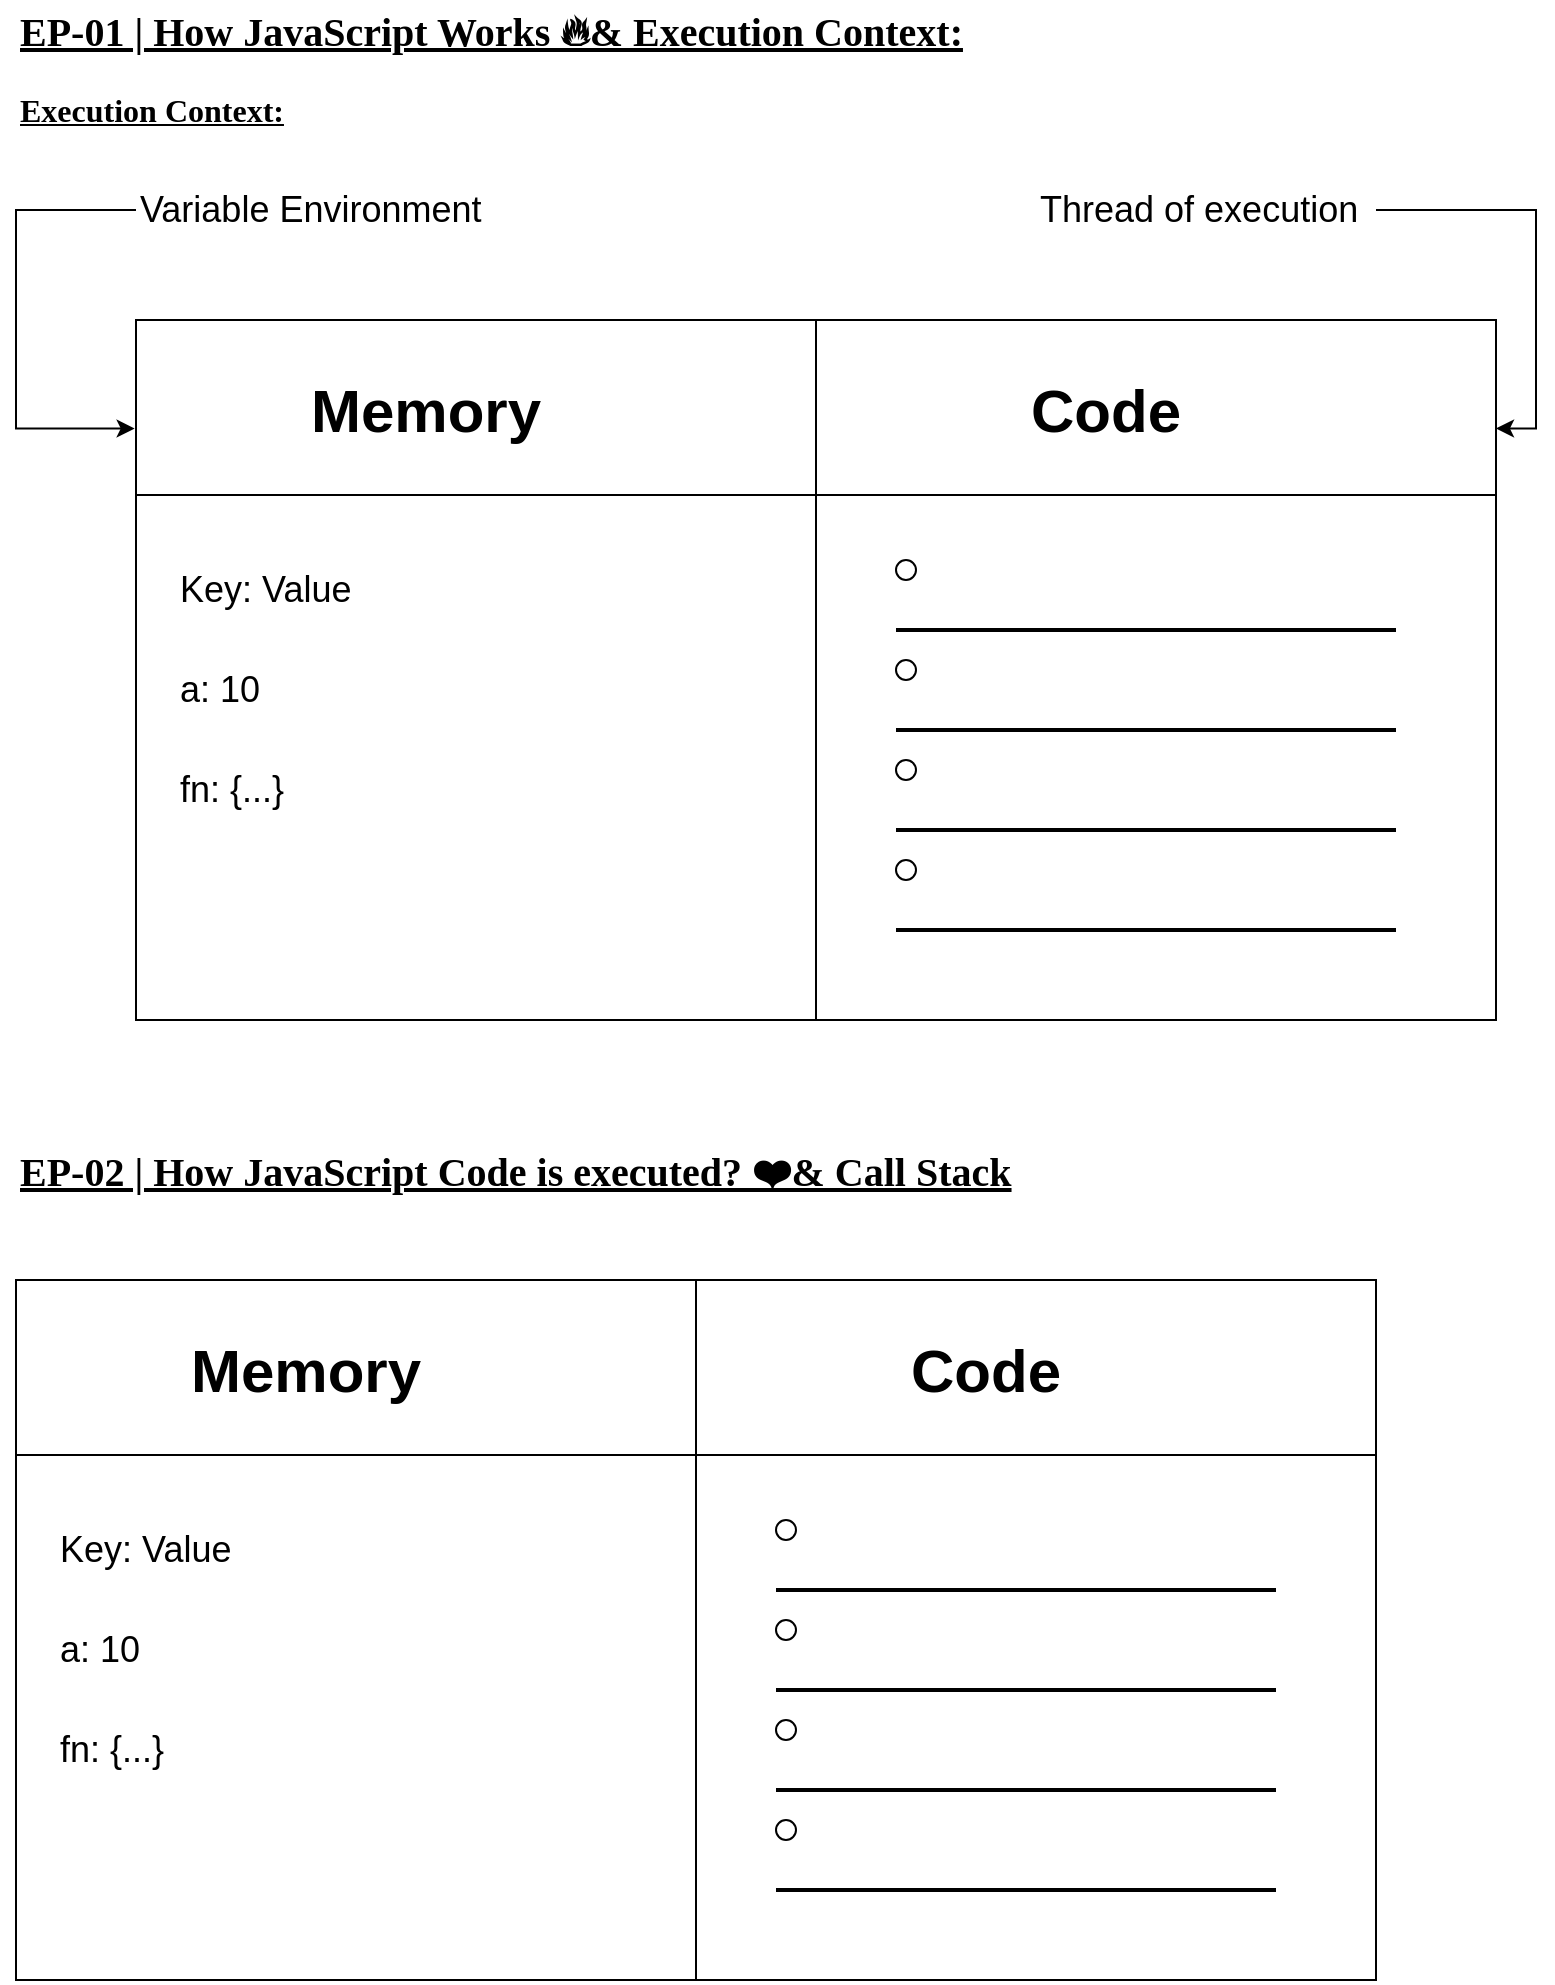 <mxfile version="24.7.6">
  <diagram name="Page-1" id="IenoM4D7ilRDQg2AX0kS">
    <mxGraphModel dx="1509" dy="821" grid="1" gridSize="10" guides="1" tooltips="1" connect="1" arrows="1" fold="1" page="1" pageScale="1" pageWidth="850" pageHeight="1100" math="0" shadow="0">
      <root>
        <mxCell id="0" />
        <mxCell id="1" parent="0" />
        <mxCell id="xbgUnlMK1WNvJELJu_Kj-1" value="&lt;div style=&quot;&quot;&gt;&lt;font size=&quot;1&quot; face=&quot;poppins&quot; style=&quot;&quot;&gt;&lt;b style=&quot;&quot;&gt;&lt;u style=&quot;font-size: 20px;&quot;&gt;EP-01 | How JavaScript Works 🔥&amp;amp; Execution Context:&lt;/u&gt;&lt;/b&gt;&lt;/font&gt;&lt;/div&gt;" style="text;html=1;align=left;verticalAlign=middle;whiteSpace=wrap;rounded=0;strokeWidth=1;" parent="1" vertex="1">
          <mxGeometry x="40" y="40" width="550" height="30" as="geometry" />
        </mxCell>
        <mxCell id="xbgUnlMK1WNvJELJu_Kj-2" value="&lt;div style=&quot;font-size: 16px;&quot;&gt;&lt;font face=&quot;poppins&quot; style=&quot;font-size: 16px;&quot;&gt;&lt;b&gt;&lt;u&gt;Execution Context:&lt;/u&gt;&lt;/b&gt;&lt;/font&gt;&lt;/div&gt;" style="text;html=1;align=left;verticalAlign=middle;whiteSpace=wrap;rounded=0;strokeWidth=1;" parent="1" vertex="1">
          <mxGeometry x="40" y="80" width="440" height="30" as="geometry" />
        </mxCell>
        <mxCell id="oHFfaCjihx42DzxQGfnm-2" value="&lt;div style=&quot;&quot;&gt;&lt;font face=&quot;poppins&quot;&gt;&lt;span style=&quot;font-size: 20px;&quot;&gt;&lt;b&gt;&lt;u&gt;EP-02 | How JavaScript Code is executed? ❤️&amp;amp; Call Stack&lt;/u&gt;&lt;/b&gt;&lt;/span&gt;&lt;/font&gt;&lt;br&gt;&lt;/div&gt;" style="text;html=1;align=left;verticalAlign=middle;whiteSpace=wrap;rounded=0;strokeWidth=1;" parent="1" vertex="1">
          <mxGeometry x="40" y="610" width="740" height="30" as="geometry" />
        </mxCell>
        <mxCell id="oHFfaCjihx42DzxQGfnm-29" value="" style="group" parent="1" vertex="1" connectable="0">
          <mxGeometry x="40" y="130" width="760" height="420" as="geometry" />
        </mxCell>
        <mxCell id="xbgUnlMK1WNvJELJu_Kj-4" value="" style="rounded=0;whiteSpace=wrap;html=1;fillColor=none;" parent="oHFfaCjihx42DzxQGfnm-29" vertex="1">
          <mxGeometry x="60" y="70" width="680" height="350" as="geometry" />
        </mxCell>
        <mxCell id="xbgUnlMK1WNvJELJu_Kj-16" value="" style="endArrow=none;html=1;rounded=0;entryX=0.5;entryY=0;entryDx=0;entryDy=0;exitX=0.5;exitY=1;exitDx=0;exitDy=0;" parent="oHFfaCjihx42DzxQGfnm-29" source="xbgUnlMK1WNvJELJu_Kj-4" target="xbgUnlMK1WNvJELJu_Kj-4" edge="1">
          <mxGeometry width="50" height="50" relative="1" as="geometry">
            <mxPoint x="360" y="170" as="sourcePoint" />
            <mxPoint x="410" y="120" as="targetPoint" />
          </mxGeometry>
        </mxCell>
        <mxCell id="xbgUnlMK1WNvJELJu_Kj-17" value="" style="endArrow=none;html=1;rounded=0;entryX=0;entryY=0.25;entryDx=0;entryDy=0;exitX=1;exitY=0.25;exitDx=0;exitDy=0;" parent="oHFfaCjihx42DzxQGfnm-29" source="xbgUnlMK1WNvJELJu_Kj-4" target="xbgUnlMK1WNvJELJu_Kj-4" edge="1">
          <mxGeometry width="50" height="50" relative="1" as="geometry">
            <mxPoint x="450" y="410" as="sourcePoint" />
            <mxPoint x="450" y="60" as="targetPoint" />
          </mxGeometry>
        </mxCell>
        <mxCell id="xbgUnlMK1WNvJELJu_Kj-18" value="&lt;font style=&quot;font-size: 30px;&quot;&gt;&lt;b style=&quot;font-size: 30px;&quot;&gt;Memory&lt;/b&gt;&lt;/font&gt;" style="text;html=1;align=center;verticalAlign=middle;whiteSpace=wrap;rounded=0;fontSize=30;" parent="oHFfaCjihx42DzxQGfnm-29" vertex="1">
          <mxGeometry x="150" y="100" width="110" height="30" as="geometry" />
        </mxCell>
        <mxCell id="xbgUnlMK1WNvJELJu_Kj-19" value="&lt;font style=&quot;font-size: 30px;&quot;&gt;&lt;b style=&quot;font-size: 30px;&quot;&gt;Code&lt;/b&gt;&lt;/font&gt;" style="text;html=1;align=center;verticalAlign=middle;whiteSpace=wrap;rounded=0;fontSize=30;" parent="oHFfaCjihx42DzxQGfnm-29" vertex="1">
          <mxGeometry x="490" y="100" width="110" height="30" as="geometry" />
        </mxCell>
        <mxCell id="xbgUnlMK1WNvJELJu_Kj-21" value="&lt;font style=&quot;font-size: 18px;&quot;&gt;Key: Value&lt;/font&gt;" style="text;html=1;align=left;verticalAlign=middle;whiteSpace=wrap;rounded=0;fontSize=18;" parent="oHFfaCjihx42DzxQGfnm-29" vertex="1">
          <mxGeometry x="80" y="190" width="90" height="30" as="geometry" />
        </mxCell>
        <mxCell id="xbgUnlMK1WNvJELJu_Kj-22" value="&lt;font style=&quot;font-size: 18px;&quot;&gt;a: 10&lt;/font&gt;" style="text;html=1;align=left;verticalAlign=middle;whiteSpace=wrap;rounded=0;fontSize=18;" parent="oHFfaCjihx42DzxQGfnm-29" vertex="1">
          <mxGeometry x="80" y="240" width="90" height="30" as="geometry" />
        </mxCell>
        <mxCell id="xbgUnlMK1WNvJELJu_Kj-23" value="&lt;font style=&quot;font-size: 18px;&quot;&gt;fn: {...}&lt;/font&gt;" style="text;html=1;align=left;verticalAlign=middle;whiteSpace=wrap;rounded=0;fontSize=18;" parent="oHFfaCjihx42DzxQGfnm-29" vertex="1">
          <mxGeometry x="80" y="290" width="90" height="30" as="geometry" />
        </mxCell>
        <mxCell id="xbgUnlMK1WNvJELJu_Kj-94" value="" style="group" parent="oHFfaCjihx42DzxQGfnm-29" vertex="1" connectable="0">
          <mxGeometry x="440" y="190" width="250" height="40" as="geometry" />
        </mxCell>
        <mxCell id="xbgUnlMK1WNvJELJu_Kj-24" value="" style="ellipse;whiteSpace=wrap;html=1;aspect=fixed;fillColor=none;" parent="xbgUnlMK1WNvJELJu_Kj-94" vertex="1">
          <mxGeometry width="10" height="10" as="geometry" />
        </mxCell>
        <mxCell id="xbgUnlMK1WNvJELJu_Kj-93" value="" style="line;strokeWidth=2;html=1;" parent="xbgUnlMK1WNvJELJu_Kj-94" vertex="1">
          <mxGeometry y="30" width="250" height="10" as="geometry" />
        </mxCell>
        <mxCell id="xbgUnlMK1WNvJELJu_Kj-99" value="" style="group" parent="oHFfaCjihx42DzxQGfnm-29" vertex="1" connectable="0">
          <mxGeometry x="440" y="240" width="250" height="40" as="geometry" />
        </mxCell>
        <mxCell id="xbgUnlMK1WNvJELJu_Kj-100" value="" style="ellipse;whiteSpace=wrap;html=1;aspect=fixed;fillColor=none;" parent="xbgUnlMK1WNvJELJu_Kj-99" vertex="1">
          <mxGeometry width="10" height="10" as="geometry" />
        </mxCell>
        <mxCell id="xbgUnlMK1WNvJELJu_Kj-101" value="" style="line;strokeWidth=2;html=1;" parent="xbgUnlMK1WNvJELJu_Kj-99" vertex="1">
          <mxGeometry y="30" width="250" height="10" as="geometry" />
        </mxCell>
        <mxCell id="xbgUnlMK1WNvJELJu_Kj-102" value="" style="group" parent="oHFfaCjihx42DzxQGfnm-29" vertex="1" connectable="0">
          <mxGeometry x="440" y="290" width="250" height="40" as="geometry" />
        </mxCell>
        <mxCell id="xbgUnlMK1WNvJELJu_Kj-103" value="" style="ellipse;whiteSpace=wrap;html=1;aspect=fixed;fillColor=none;" parent="xbgUnlMK1WNvJELJu_Kj-102" vertex="1">
          <mxGeometry width="10" height="10" as="geometry" />
        </mxCell>
        <mxCell id="xbgUnlMK1WNvJELJu_Kj-104" value="" style="line;strokeWidth=2;html=1;" parent="xbgUnlMK1WNvJELJu_Kj-102" vertex="1">
          <mxGeometry y="30" width="250" height="10" as="geometry" />
        </mxCell>
        <mxCell id="xbgUnlMK1WNvJELJu_Kj-111" value="" style="group" parent="oHFfaCjihx42DzxQGfnm-29" vertex="1" connectable="0">
          <mxGeometry x="440" y="340" width="250" height="40" as="geometry" />
        </mxCell>
        <mxCell id="xbgUnlMK1WNvJELJu_Kj-112" value="" style="ellipse;whiteSpace=wrap;html=1;aspect=fixed;fillColor=none;" parent="xbgUnlMK1WNvJELJu_Kj-111" vertex="1">
          <mxGeometry width="10" height="10" as="geometry" />
        </mxCell>
        <mxCell id="xbgUnlMK1WNvJELJu_Kj-113" value="" style="line;strokeWidth=2;html=1;" parent="xbgUnlMK1WNvJELJu_Kj-111" vertex="1">
          <mxGeometry y="30" width="250" height="10" as="geometry" />
        </mxCell>
        <mxCell id="xbgUnlMK1WNvJELJu_Kj-114" value="Variable Environment" style="text;html=1;align=left;verticalAlign=middle;whiteSpace=wrap;rounded=0;fontSize=18;" parent="oHFfaCjihx42DzxQGfnm-29" vertex="1">
          <mxGeometry x="60" width="180" height="30" as="geometry" />
        </mxCell>
        <mxCell id="xbgUnlMK1WNvJELJu_Kj-126" value=" " style="edgeStyle=orthogonalEdgeStyle;rounded=0;orthogonalLoop=1;jettySize=auto;html=1;entryX=-0.001;entryY=0.155;entryDx=0;entryDy=0;entryPerimeter=0;exitX=0;exitY=0.5;exitDx=0;exitDy=0;" parent="oHFfaCjihx42DzxQGfnm-29" source="xbgUnlMK1WNvJELJu_Kj-114" target="xbgUnlMK1WNvJELJu_Kj-4" edge="1">
          <mxGeometry relative="1" as="geometry">
            <Array as="points">
              <mxPoint y="15" />
              <mxPoint y="124" />
            </Array>
          </mxGeometry>
        </mxCell>
        <mxCell id="xbgUnlMK1WNvJELJu_Kj-127" value="Thread of execution" style="text;html=1;align=left;verticalAlign=middle;whiteSpace=wrap;rounded=0;fontSize=18;" parent="oHFfaCjihx42DzxQGfnm-29" vertex="1">
          <mxGeometry x="510" width="170" height="30" as="geometry" />
        </mxCell>
        <mxCell id="xbgUnlMK1WNvJELJu_Kj-131" style="edgeStyle=orthogonalEdgeStyle;rounded=0;orthogonalLoop=1;jettySize=auto;html=1;entryX=1;entryY=0.155;entryDx=0;entryDy=0;entryPerimeter=0;" parent="oHFfaCjihx42DzxQGfnm-29" source="xbgUnlMK1WNvJELJu_Kj-127" target="xbgUnlMK1WNvJELJu_Kj-4" edge="1">
          <mxGeometry relative="1" as="geometry">
            <Array as="points">
              <mxPoint x="760" y="15" />
              <mxPoint x="760" y="124" />
            </Array>
          </mxGeometry>
        </mxCell>
        <mxCell id="BOO1bQwASn4AwliXYISy-4" value="" style="group" vertex="1" connectable="0" parent="1">
          <mxGeometry x="40" y="680" width="680" height="350" as="geometry" />
        </mxCell>
        <mxCell id="oHFfaCjihx42DzxQGfnm-33" value="" style="rounded=0;whiteSpace=wrap;html=1;fillColor=none;" parent="BOO1bQwASn4AwliXYISy-4" vertex="1">
          <mxGeometry width="680" height="350" as="geometry" />
        </mxCell>
        <mxCell id="oHFfaCjihx42DzxQGfnm-34" value="" style="endArrow=none;html=1;rounded=0;entryX=0.5;entryY=0;entryDx=0;entryDy=0;exitX=0.5;exitY=1;exitDx=0;exitDy=0;" parent="BOO1bQwASn4AwliXYISy-4" source="oHFfaCjihx42DzxQGfnm-33" target="oHFfaCjihx42DzxQGfnm-33" edge="1">
          <mxGeometry width="50" height="50" relative="1" as="geometry">
            <mxPoint x="300" y="100" as="sourcePoint" />
            <mxPoint x="350" y="50" as="targetPoint" />
          </mxGeometry>
        </mxCell>
        <mxCell id="oHFfaCjihx42DzxQGfnm-35" value="" style="endArrow=none;html=1;rounded=0;entryX=0;entryY=0.25;entryDx=0;entryDy=0;exitX=1;exitY=0.25;exitDx=0;exitDy=0;" parent="BOO1bQwASn4AwliXYISy-4" source="oHFfaCjihx42DzxQGfnm-33" target="oHFfaCjihx42DzxQGfnm-33" edge="1">
          <mxGeometry width="50" height="50" relative="1" as="geometry">
            <mxPoint x="390" y="340" as="sourcePoint" />
            <mxPoint x="390" y="-10" as="targetPoint" />
          </mxGeometry>
        </mxCell>
        <mxCell id="oHFfaCjihx42DzxQGfnm-36" value="&lt;font style=&quot;font-size: 30px;&quot;&gt;&lt;b style=&quot;font-size: 30px;&quot;&gt;Memory&lt;/b&gt;&lt;/font&gt;" style="text;html=1;align=center;verticalAlign=middle;whiteSpace=wrap;rounded=0;fontSize=30;" parent="BOO1bQwASn4AwliXYISy-4" vertex="1">
          <mxGeometry x="90" y="30" width="110" height="30" as="geometry" />
        </mxCell>
        <mxCell id="oHFfaCjihx42DzxQGfnm-37" value="&lt;font style=&quot;font-size: 30px;&quot;&gt;&lt;b style=&quot;font-size: 30px;&quot;&gt;Code&lt;/b&gt;&lt;/font&gt;" style="text;html=1;align=center;verticalAlign=middle;whiteSpace=wrap;rounded=0;fontSize=30;" parent="BOO1bQwASn4AwliXYISy-4" vertex="1">
          <mxGeometry x="430" y="30" width="110" height="30" as="geometry" />
        </mxCell>
        <mxCell id="oHFfaCjihx42DzxQGfnm-38" value="&lt;font style=&quot;font-size: 18px;&quot;&gt;Key: Value&lt;/font&gt;" style="text;html=1;align=left;verticalAlign=middle;whiteSpace=wrap;rounded=0;fontSize=18;" parent="BOO1bQwASn4AwliXYISy-4" vertex="1">
          <mxGeometry x="20" y="120" width="90" height="30" as="geometry" />
        </mxCell>
        <mxCell id="oHFfaCjihx42DzxQGfnm-39" value="&lt;font style=&quot;font-size: 18px;&quot;&gt;a: 10&lt;/font&gt;" style="text;html=1;align=left;verticalAlign=middle;whiteSpace=wrap;rounded=0;fontSize=18;" parent="BOO1bQwASn4AwliXYISy-4" vertex="1">
          <mxGeometry x="20" y="170" width="90" height="30" as="geometry" />
        </mxCell>
        <mxCell id="oHFfaCjihx42DzxQGfnm-40" value="&lt;font style=&quot;font-size: 18px;&quot;&gt;fn: {...}&lt;/font&gt;" style="text;html=1;align=left;verticalAlign=middle;whiteSpace=wrap;rounded=0;fontSize=18;" parent="BOO1bQwASn4AwliXYISy-4" vertex="1">
          <mxGeometry x="20" y="220" width="90" height="30" as="geometry" />
        </mxCell>
        <mxCell id="oHFfaCjihx42DzxQGfnm-41" value="" style="group" parent="BOO1bQwASn4AwliXYISy-4" vertex="1" connectable="0">
          <mxGeometry x="380" y="120" width="250" height="40" as="geometry" />
        </mxCell>
        <mxCell id="oHFfaCjihx42DzxQGfnm-42" value="" style="ellipse;whiteSpace=wrap;html=1;aspect=fixed;fillColor=none;" parent="oHFfaCjihx42DzxQGfnm-41" vertex="1">
          <mxGeometry width="10" height="10" as="geometry" />
        </mxCell>
        <mxCell id="oHFfaCjihx42DzxQGfnm-43" value="" style="line;strokeWidth=2;html=1;" parent="oHFfaCjihx42DzxQGfnm-41" vertex="1">
          <mxGeometry y="30" width="250" height="10" as="geometry" />
        </mxCell>
        <mxCell id="oHFfaCjihx42DzxQGfnm-44" value="" style="group" parent="BOO1bQwASn4AwliXYISy-4" vertex="1" connectable="0">
          <mxGeometry x="380" y="170" width="250" height="40" as="geometry" />
        </mxCell>
        <mxCell id="oHFfaCjihx42DzxQGfnm-45" value="" style="ellipse;whiteSpace=wrap;html=1;aspect=fixed;fillColor=none;" parent="oHFfaCjihx42DzxQGfnm-44" vertex="1">
          <mxGeometry width="10" height="10" as="geometry" />
        </mxCell>
        <mxCell id="oHFfaCjihx42DzxQGfnm-46" value="" style="line;strokeWidth=2;html=1;" parent="oHFfaCjihx42DzxQGfnm-44" vertex="1">
          <mxGeometry y="30" width="250" height="10" as="geometry" />
        </mxCell>
        <mxCell id="oHFfaCjihx42DzxQGfnm-47" value="" style="group" parent="BOO1bQwASn4AwliXYISy-4" vertex="1" connectable="0">
          <mxGeometry x="380" y="220" width="250" height="40" as="geometry" />
        </mxCell>
        <mxCell id="oHFfaCjihx42DzxQGfnm-48" value="" style="ellipse;whiteSpace=wrap;html=1;aspect=fixed;fillColor=none;" parent="oHFfaCjihx42DzxQGfnm-47" vertex="1">
          <mxGeometry width="10" height="10" as="geometry" />
        </mxCell>
        <mxCell id="oHFfaCjihx42DzxQGfnm-49" value="" style="line;strokeWidth=2;html=1;" parent="oHFfaCjihx42DzxQGfnm-47" vertex="1">
          <mxGeometry y="30" width="250" height="10" as="geometry" />
        </mxCell>
        <mxCell id="oHFfaCjihx42DzxQGfnm-50" value="" style="group" parent="BOO1bQwASn4AwliXYISy-4" vertex="1" connectable="0">
          <mxGeometry x="380" y="270" width="250" height="40" as="geometry" />
        </mxCell>
        <mxCell id="oHFfaCjihx42DzxQGfnm-51" value="" style="ellipse;whiteSpace=wrap;html=1;aspect=fixed;fillColor=none;" parent="oHFfaCjihx42DzxQGfnm-50" vertex="1">
          <mxGeometry width="10" height="10" as="geometry" />
        </mxCell>
        <mxCell id="oHFfaCjihx42DzxQGfnm-52" value="" style="line;strokeWidth=2;html=1;" parent="oHFfaCjihx42DzxQGfnm-50" vertex="1">
          <mxGeometry y="30" width="250" height="10" as="geometry" />
        </mxCell>
      </root>
    </mxGraphModel>
  </diagram>
</mxfile>
